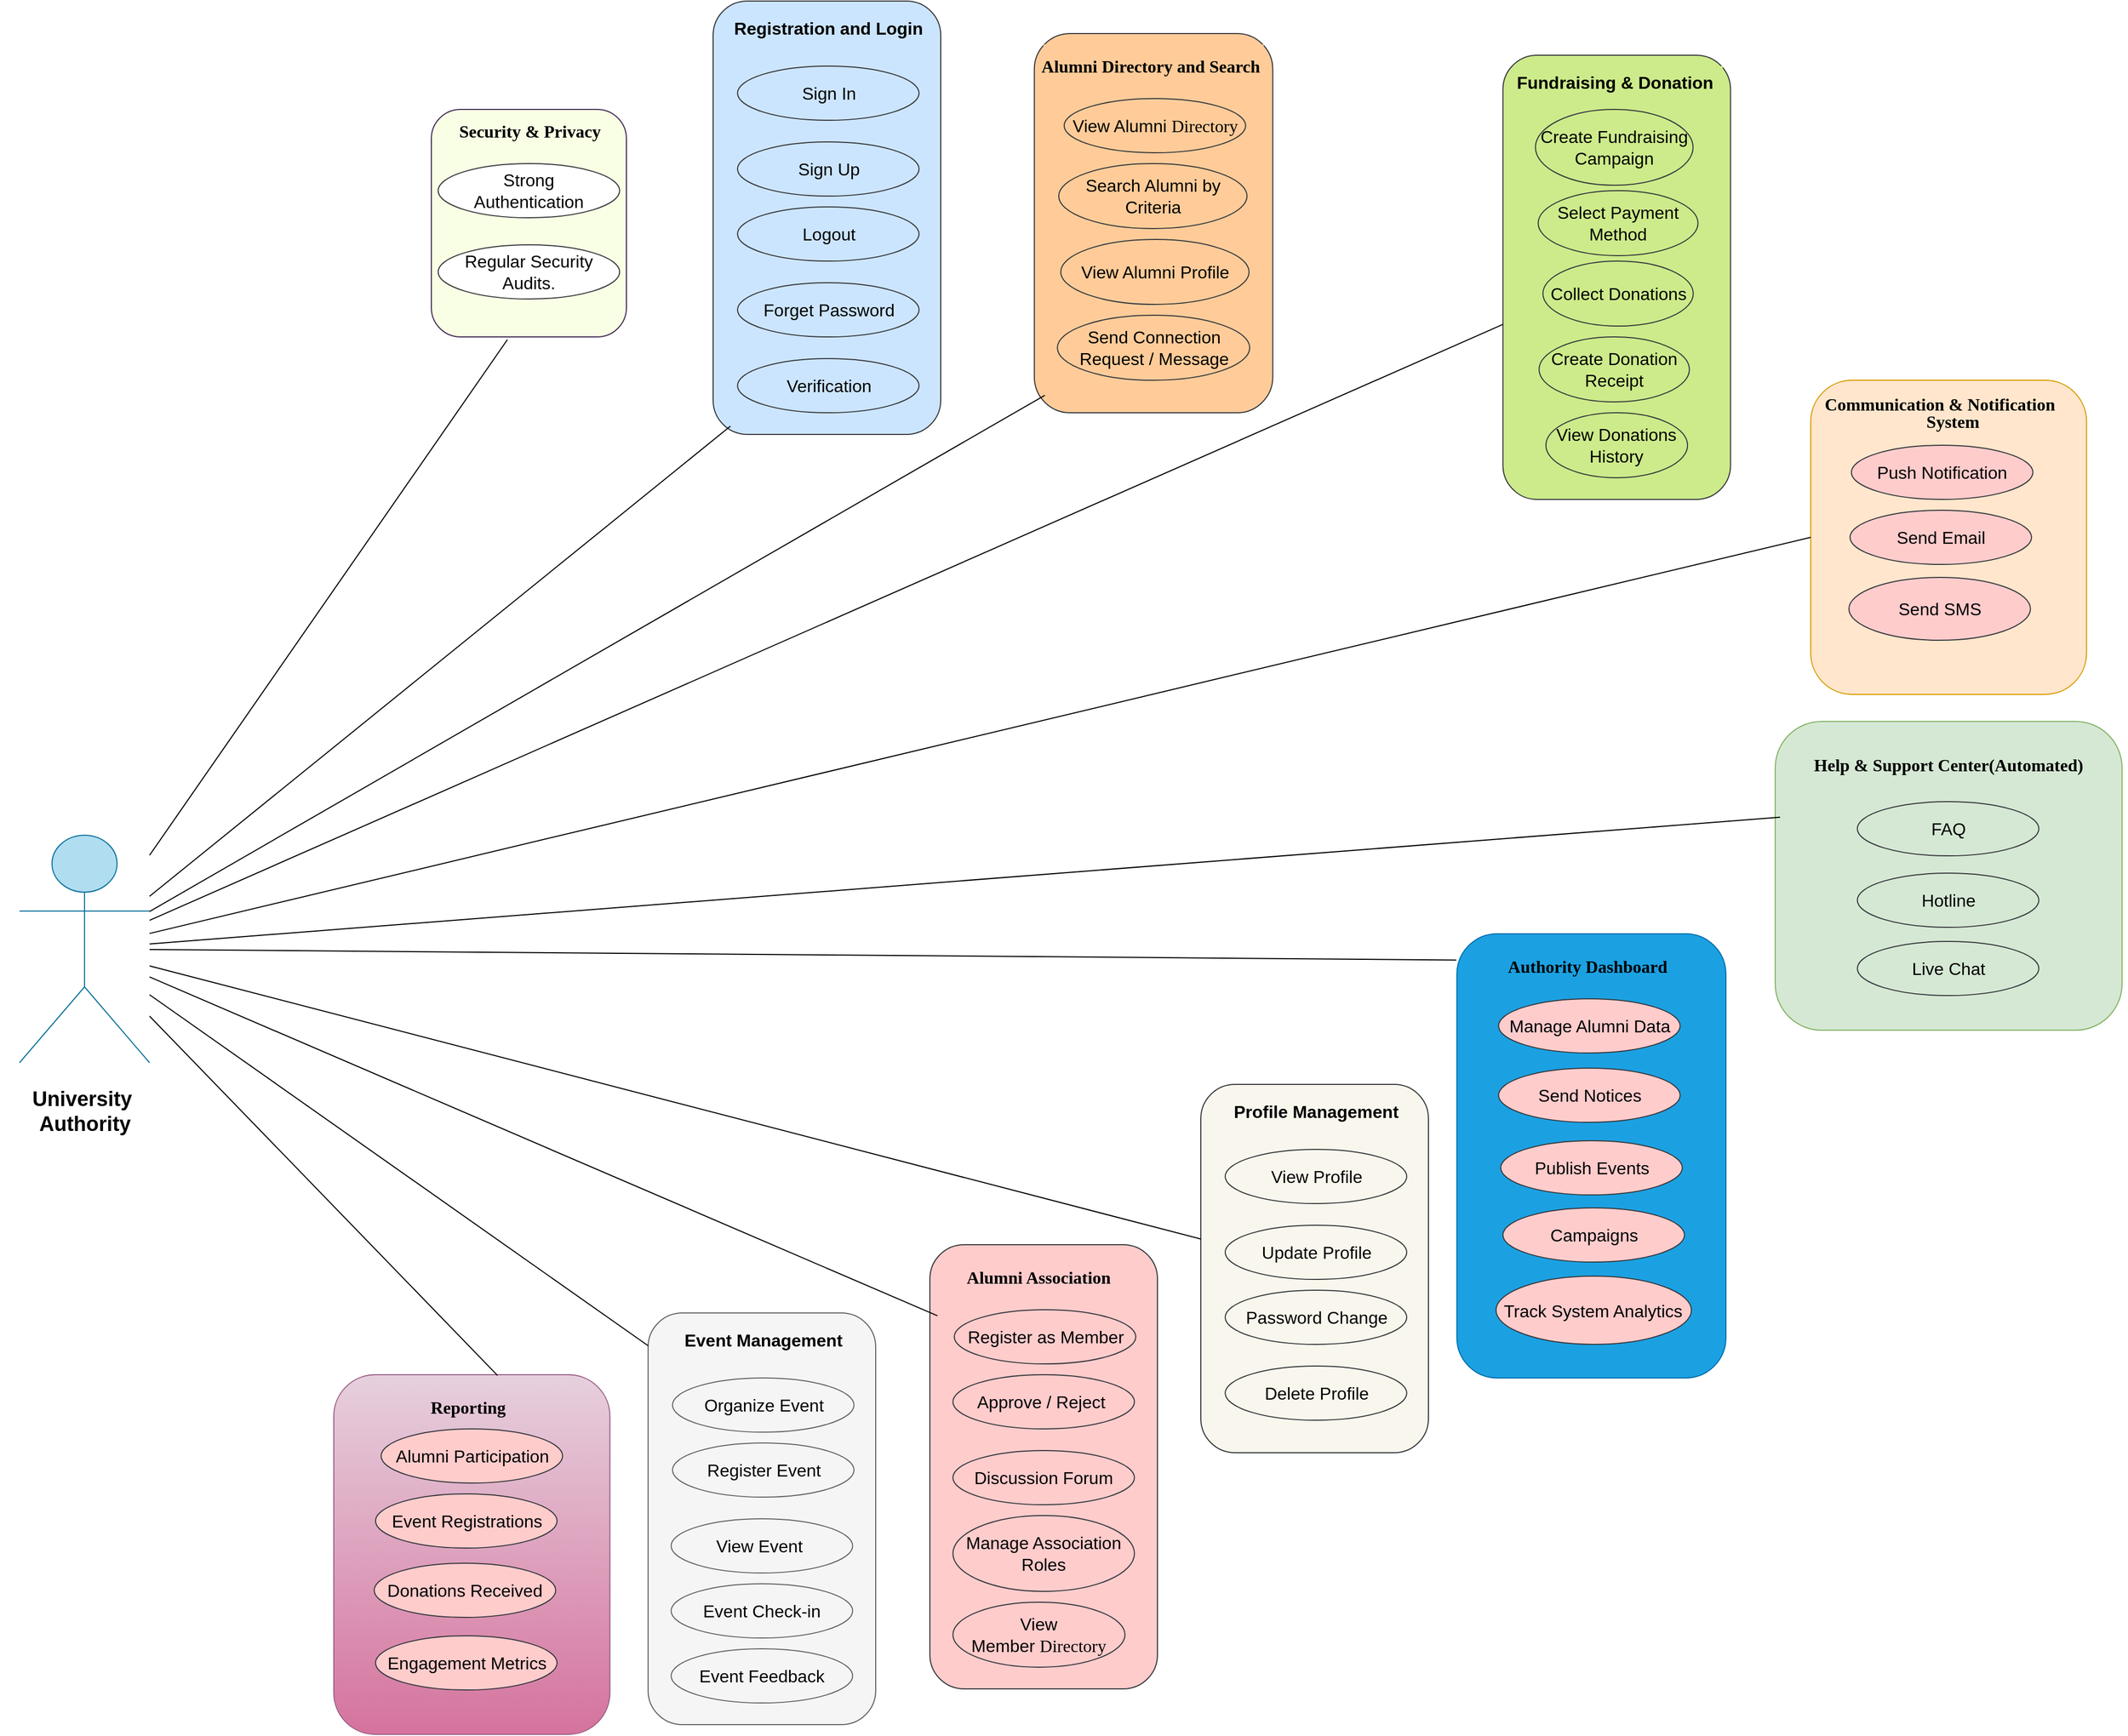 <mxfile version="27.1.0">
  <diagram id="ZlMczgWSLFKLbH-kt61-" name="Page-1">
    <mxGraphModel grid="1" page="1" gridSize="10" guides="1" tooltips="1" connect="1" arrows="1" fold="1" pageScale="1" pageWidth="827" pageHeight="1169" background="#FFFFFF" math="0" shadow="0">
      <root>
        <mxCell id="0" />
        <mxCell id="1" parent="0" />
        <mxCell id="Bb0VLfqd_XReyqCJAb9b-1" value="" style="rounded=1;whiteSpace=wrap;html=1;labelBackgroundColor=none;fillColor=#cce5ff;strokeColor=#36393d;" vertex="1" parent="1">
          <mxGeometry x="750" y="-990" width="210" height="400" as="geometry" />
        </mxCell>
        <mxCell id="Bb0VLfqd_XReyqCJAb9b-2" value="&lt;font style=&quot;font-size: 16px;&quot;&gt;Sign In&lt;/font&gt;" style="ellipse;whiteSpace=wrap;html=1;labelBackgroundColor=none;rounded=1;fillColor=#cce5ff;strokeColor=#36393d;" vertex="1" parent="1">
          <mxGeometry x="772.5" y="-930" width="167.5" height="50" as="geometry" />
        </mxCell>
        <mxCell id="Bb0VLfqd_XReyqCJAb9b-5" value="&lt;font style=&quot;font-size: 16px;&quot;&gt;Sign Up&lt;/font&gt;" style="ellipse;whiteSpace=wrap;html=1;labelBackgroundColor=none;rounded=1;fillColor=#cce5ff;strokeColor=#36393d;" vertex="1" parent="1">
          <mxGeometry x="772.5" y="-860" width="167.5" height="50" as="geometry" />
        </mxCell>
        <mxCell id="Bb0VLfqd_XReyqCJAb9b-6" value="&lt;font style=&quot;font-size: 16px;&quot;&gt;Logout&lt;/font&gt;" style="ellipse;whiteSpace=wrap;html=1;labelBackgroundColor=none;rounded=1;fillColor=#cce5ff;strokeColor=#36393d;" vertex="1" parent="1">
          <mxGeometry x="772.5" y="-800" width="167.5" height="50" as="geometry" />
        </mxCell>
        <mxCell id="Bb0VLfqd_XReyqCJAb9b-7" value="&lt;font style=&quot;font-size: 16px;&quot;&gt;Forget Password&lt;/font&gt;" style="ellipse;whiteSpace=wrap;html=1;labelBackgroundColor=none;rounded=1;fillColor=#cce5ff;strokeColor=#36393d;" vertex="1" parent="1">
          <mxGeometry x="772.5" y="-730" width="167.5" height="50" as="geometry" />
        </mxCell>
        <mxCell id="Bb0VLfqd_XReyqCJAb9b-8" value="&lt;font style=&quot;font-size: 16px;&quot;&gt;Verification&lt;/font&gt;" style="ellipse;whiteSpace=wrap;html=1;labelBackgroundColor=none;rounded=1;fillColor=#cce5ff;strokeColor=#36393d;" vertex="1" parent="1">
          <mxGeometry x="772.5" y="-660" width="167.5" height="50" as="geometry" />
        </mxCell>
        <mxCell id="Bb0VLfqd_XReyqCJAb9b-9" value="&lt;b&gt;&lt;span style=&quot;font-size:12.0pt;line-height:107%;&lt;br/&gt;font-family:&amp;quot;Times New Roman&amp;quot;,serif;mso-fareast-font-family:&amp;quot;Times New Roman&amp;quot;;&lt;br/&gt;color:#262626;mso-ansi-language:EN-US;mso-fareast-language:EN-US;mso-bidi-language:&lt;br/&gt;AR-SA&quot;&gt;Registration and Login&lt;/span&gt;&lt;/b&gt;" style="text;html=1;align=center;verticalAlign=middle;whiteSpace=wrap;rounded=0;" vertex="1" parent="1">
          <mxGeometry x="766.88" y="-980" width="178.75" height="30" as="geometry" />
        </mxCell>
        <mxCell id="Bb0VLfqd_XReyqCJAb9b-10" value="" style="rounded=1;whiteSpace=wrap;html=1;labelBackgroundColor=none;fillColor=#f9f7ed;strokeColor=#36393d;" vertex="1" parent="1">
          <mxGeometry x="1200" y="10" width="210" height="340" as="geometry" />
        </mxCell>
        <mxCell id="Bb0VLfqd_XReyqCJAb9b-11" value="&lt;font style=&quot;font-size: 16px;&quot;&gt;View Profile&lt;/font&gt;" style="ellipse;whiteSpace=wrap;html=1;labelBackgroundColor=none;rounded=1;fillColor=#f9f7ed;strokeColor=#36393d;" vertex="1" parent="1">
          <mxGeometry x="1222.5" y="70" width="167.5" height="50" as="geometry" />
        </mxCell>
        <mxCell id="Bb0VLfqd_XReyqCJAb9b-12" value="&lt;font style=&quot;font-size: 16px;&quot;&gt;Update Profile&lt;/font&gt;" style="ellipse;whiteSpace=wrap;html=1;labelBackgroundColor=none;rounded=1;fillColor=#f9f7ed;strokeColor=#36393d;" vertex="1" parent="1">
          <mxGeometry x="1222.5" y="140" width="167.5" height="50" as="geometry" />
        </mxCell>
        <mxCell id="Bb0VLfqd_XReyqCJAb9b-13" value="&lt;span style=&quot;font-size: 16px;&quot;&gt;Password Change&lt;/span&gt;" style="ellipse;whiteSpace=wrap;html=1;labelBackgroundColor=none;rounded=1;fillColor=#f9f7ed;strokeColor=#36393d;" vertex="1" parent="1">
          <mxGeometry x="1222.5" y="200" width="167.5" height="50" as="geometry" />
        </mxCell>
        <mxCell id="Bb0VLfqd_XReyqCJAb9b-14" value="&lt;font style=&quot;font-size: 16px;&quot;&gt;Delete Profile&lt;/font&gt;" style="ellipse;whiteSpace=wrap;html=1;labelBackgroundColor=none;rounded=1;fillColor=#f9f7ed;strokeColor=#36393d;" vertex="1" parent="1">
          <mxGeometry x="1222.5" y="270" width="167.5" height="50" as="geometry" />
        </mxCell>
        <mxCell id="Bb0VLfqd_XReyqCJAb9b-16" value="&lt;span style=&quot;font-size: 16px;&quot;&gt;&lt;b&gt;Profile Management&lt;/b&gt;&lt;/span&gt;" style="text;html=1;align=center;verticalAlign=middle;whiteSpace=wrap;rounded=0;fillColor=#f9f7ed;strokeColor=none;" vertex="1" parent="1">
          <mxGeometry x="1216.88" y="20" width="178.75" height="30" as="geometry" />
        </mxCell>
        <mxCell id="Bb0VLfqd_XReyqCJAb9b-17" value="" style="rounded=1;whiteSpace=wrap;html=1;labelBackgroundColor=none;fillColor=#ffcc99;strokeColor=#36393d;" vertex="1" parent="1">
          <mxGeometry x="1046.38" y="-960" width="220" height="350" as="geometry" />
        </mxCell>
        <mxCell id="Bb0VLfqd_XReyqCJAb9b-18" value="&lt;span style=&quot;font-size: 16px;&quot;&gt;View Alumni&amp;nbsp;&lt;/span&gt;&lt;span style=&quot;text-indent: -24px;&quot;&gt;&lt;span style=&quot;font-size: 12pt; font-family: &amp;quot;Times New Roman&amp;quot;, serif;&quot;&gt;Directory&lt;/span&gt;&lt;/span&gt;" style="ellipse;whiteSpace=wrap;html=1;labelBackgroundColor=none;rounded=1;fillColor=#ffcc99;strokeColor=#36393d;" vertex="1" parent="1">
          <mxGeometry x="1073.88" y="-900" width="167.5" height="50" as="geometry" />
        </mxCell>
        <mxCell id="Bb0VLfqd_XReyqCJAb9b-19" value="&lt;span style=&quot;font-size: 16px;&quot;&gt;Send Connection Request / Message&lt;/span&gt;" style="ellipse;whiteSpace=wrap;html=1;labelBackgroundColor=none;rounded=1;fillColor=#ffcc99;strokeColor=#36393d;" vertex="1" parent="1">
          <mxGeometry x="1067.63" y="-700" width="177.5" height="60" as="geometry" />
        </mxCell>
        <mxCell id="Bb0VLfqd_XReyqCJAb9b-20" value="&lt;span style=&quot;font-size: 16px;&quot;&gt;Search Alumni by Criteria&lt;/span&gt;" style="ellipse;whiteSpace=wrap;html=1;labelBackgroundColor=none;rounded=1;fillColor=#ffcc99;strokeColor=#36393d;" vertex="1" parent="1">
          <mxGeometry x="1068.88" y="-840" width="173.75" height="60" as="geometry" />
        </mxCell>
        <mxCell id="Bb0VLfqd_XReyqCJAb9b-21" value="&lt;font style=&quot;font-size: 16px;&quot;&gt;View Alumni Profile&lt;/font&gt;" style="ellipse;whiteSpace=wrap;html=1;labelBackgroundColor=none;rounded=1;fillColor=#ffcc99;strokeColor=#36393d;" vertex="1" parent="1">
          <mxGeometry x="1070.76" y="-770" width="173.75" height="60" as="geometry" />
        </mxCell>
        <mxCell id="Bb0VLfqd_XReyqCJAb9b-23" value="&lt;p style=&quot;margin-bottom:0in;mso-add-space:auto;&lt;br/&gt;text-align:justify;text-indent:-.25in;line-height:115%;mso-list:l0 level1 lfo1;&lt;br/&gt;background:white&quot; class=&quot;MsoListParagraph&quot;&gt;&lt;span style=&quot;font-size: 12pt; font-family: Symbol; color: rgb(38, 38, 38);&quot;&gt;&lt;span style=&quot;font-variant-numeric: normal; font-variant-east-asian: normal; font-variant-alternates: normal; font-size-adjust: none; font-kerning: auto; font-optical-sizing: auto; font-feature-settings: normal; font-variation-settings: normal; font-variant-position: normal; font-variant-emoji: normal; font-stretch: normal; font-size: 7pt; line-height: normal; font-family: &amp;quot;Times New Roman&amp;quot;;&quot;&gt;&amp;nbsp; &amp;nbsp; &amp;nbsp; &amp;nbsp;&amp;nbsp;&lt;/span&gt;&lt;/span&gt;&lt;b&gt;&lt;span style=&quot;font-size:12.0pt;line-height:&lt;br/&gt;115%;font-family:&amp;quot;Times New Roman&amp;quot;,serif;mso-fareast-font-family:&amp;quot;Times New Roman&amp;quot;;&lt;br/&gt;color:#262626&quot;&gt;Alumni Directory and Search&lt;/span&gt;&lt;/b&gt;&lt;span style=&quot;line-height: 115%; font-family: &amp;quot;Times New Roman&amp;quot;, serif; color: rgb(38, 38, 38);&quot;&gt;&lt;/span&gt;&lt;/p&gt;" style="text;html=1;align=center;verticalAlign=middle;whiteSpace=wrap;rounded=0;strokeColor=none;fillColor=#ffcc99;" vertex="1" parent="1">
          <mxGeometry x="1054.82" y="-950" width="203.12" height="30" as="geometry" />
        </mxCell>
        <mxCell id="Bb0VLfqd_XReyqCJAb9b-24" value="" style="rounded=1;whiteSpace=wrap;html=1;labelBackgroundColor=none;fillColor=#ffcccc;strokeColor=#36393d;" vertex="1" parent="1">
          <mxGeometry x="950" y="158" width="210" height="410" as="geometry" />
        </mxCell>
        <mxCell id="Bb0VLfqd_XReyqCJAb9b-25" value="&lt;font style=&quot;font-size: 16px;&quot;&gt;Register as Member&lt;/font&gt;" style="ellipse;whiteSpace=wrap;html=1;labelBackgroundColor=none;rounded=1;fillColor=#ffcccc;strokeColor=#36393d;" vertex="1" parent="1">
          <mxGeometry x="972.5" y="218" width="167.5" height="50" as="geometry" />
        </mxCell>
        <mxCell id="Bb0VLfqd_XReyqCJAb9b-26" value="&lt;font style=&quot;font-size: 16px;&quot;&gt;Approve / Reject&amp;nbsp;&lt;/font&gt;" style="ellipse;whiteSpace=wrap;html=1;labelBackgroundColor=none;rounded=1;fillColor=#ffcccc;strokeColor=#36393d;" vertex="1" parent="1">
          <mxGeometry x="971.25" y="278" width="167.5" height="50" as="geometry" />
        </mxCell>
        <mxCell id="Bb0VLfqd_XReyqCJAb9b-27" value="&lt;font style=&quot;font-size: 16px;&quot;&gt;Discussion Forum&lt;/font&gt;" style="ellipse;whiteSpace=wrap;html=1;labelBackgroundColor=none;rounded=1;fillColor=#ffcccc;strokeColor=#36393d;" vertex="1" parent="1">
          <mxGeometry x="971.25" y="348" width="167.5" height="50" as="geometry" />
        </mxCell>
        <mxCell id="Bb0VLfqd_XReyqCJAb9b-28" value="&lt;font style=&quot;font-size: 16px;&quot;&gt;Manage Association Roles&lt;/font&gt;" style="ellipse;whiteSpace=wrap;html=1;labelBackgroundColor=none;rounded=1;fillColor=#ffcccc;strokeColor=#36393d;" vertex="1" parent="1">
          <mxGeometry x="971.25" y="408" width="167.5" height="70" as="geometry" />
        </mxCell>
        <mxCell id="Bb0VLfqd_XReyqCJAb9b-29" value="&lt;span style=&quot;font-size: 16px;&quot;&gt;View Member&amp;nbsp;&lt;/span&gt;&lt;span style=&quot;text-indent: -24px;&quot;&gt;&lt;span style=&quot;font-size: 12pt; font-family: &amp;quot;Times New Roman&amp;quot;, serif;&quot;&gt;Directory&lt;/span&gt;&lt;/span&gt;" style="ellipse;whiteSpace=wrap;html=1;labelBackgroundColor=none;rounded=1;fillColor=#ffcccc;strokeColor=#36393d;" vertex="1" parent="1">
          <mxGeometry x="971.25" y="488" width="158.75" height="60" as="geometry" />
        </mxCell>
        <mxCell id="Bb0VLfqd_XReyqCJAb9b-30" value="&lt;p style=&quot;margin-bottom:0in;mso-add-space:auto;&lt;br/&gt;text-align:justify;text-indent:-.25in;line-height:115%;mso-list:l0 level1 lfo1;&lt;br/&gt;background:white&quot; class=&quot;MsoListParagraph&quot;&gt;&lt;b&gt;&lt;span style=&quot;font-size:12.0pt;line-height:&lt;br/&gt;115%;font-family:&amp;quot;Times New Roman&amp;quot;,serif;mso-fareast-font-family:&amp;quot;Times New Roman&amp;quot;;&lt;br/&gt;color:#262626&quot;&gt;Alumni Association&lt;/span&gt;&lt;/b&gt;&lt;/p&gt;" style="text;html=1;align=center;verticalAlign=middle;whiteSpace=wrap;rounded=0;fillColor=#ffcccc;strokeColor=none;" vertex="1" parent="1">
          <mxGeometry x="972.5" y="168" width="178.75" height="30" as="geometry" />
        </mxCell>
        <mxCell id="Bb0VLfqd_XReyqCJAb9b-31" value="" style="rounded=1;whiteSpace=wrap;html=1;labelBackgroundColor=none;fillColor=#f5f5f5;strokeColor=#666666;gradientColor=none;" vertex="1" parent="1">
          <mxGeometry x="690" y="221" width="210" height="380" as="geometry" />
        </mxCell>
        <mxCell id="Bb0VLfqd_XReyqCJAb9b-32" value="&lt;font style=&quot;font-size: 16px;&quot;&gt;Organize Event&lt;/font&gt;" style="ellipse;whiteSpace=wrap;html=1;labelBackgroundColor=none;rounded=1;fillColor=#f5f5f5;strokeColor=#666666;gradientColor=none;" vertex="1" parent="1">
          <mxGeometry x="712.5" y="281" width="167.5" height="50" as="geometry" />
        </mxCell>
        <mxCell id="Bb0VLfqd_XReyqCJAb9b-33" value="&lt;font style=&quot;font-size: 16px;&quot;&gt;View Event&amp;nbsp;&lt;/font&gt;" style="ellipse;whiteSpace=wrap;html=1;labelBackgroundColor=none;rounded=1;fillColor=#f5f5f5;strokeColor=#666666;gradientColor=none;" vertex="1" parent="1">
          <mxGeometry x="711.25" y="411" width="167.5" height="50" as="geometry" />
        </mxCell>
        <mxCell id="Bb0VLfqd_XReyqCJAb9b-34" value="&lt;font style=&quot;font-size: 16px;&quot;&gt;Event Feedback&lt;/font&gt;" style="ellipse;whiteSpace=wrap;html=1;labelBackgroundColor=none;rounded=1;fillColor=#f5f5f5;strokeColor=#666666;gradientColor=none;" vertex="1" parent="1">
          <mxGeometry x="711.25" y="531" width="167.5" height="50" as="geometry" />
        </mxCell>
        <mxCell id="Bb0VLfqd_XReyqCJAb9b-35" value="&lt;font style=&quot;font-size: 16px;&quot;&gt;Event Check-in&lt;/font&gt;" style="ellipse;whiteSpace=wrap;html=1;labelBackgroundColor=none;rounded=1;fillColor=#f5f5f5;strokeColor=#666666;gradientColor=none;" vertex="1" parent="1">
          <mxGeometry x="711.25" y="471" width="167.5" height="50" as="geometry" />
        </mxCell>
        <mxCell id="Bb0VLfqd_XReyqCJAb9b-36" value="&lt;font style=&quot;font-size: 16px;&quot;&gt;Register Event&lt;/font&gt;" style="ellipse;whiteSpace=wrap;html=1;labelBackgroundColor=none;rounded=1;fillColor=#f5f5f5;strokeColor=#666666;gradientColor=none;" vertex="1" parent="1">
          <mxGeometry x="712.51" y="341" width="167.5" height="50" as="geometry" />
        </mxCell>
        <mxCell id="Bb0VLfqd_XReyqCJAb9b-37" value="&lt;b&gt;&lt;span style=&quot;font-size:12.0pt;line-height:107%;&lt;br/&gt;font-family:&amp;quot;Times New Roman&amp;quot;,serif;mso-fareast-font-family:&amp;quot;Times New Roman&amp;quot;;&lt;br/&gt;color:#262626;mso-ansi-language:EN-US;mso-fareast-language:EN-US;mso-bidi-language:&lt;br/&gt;AR-SA&quot;&gt;Event Management&lt;/span&gt;&lt;/b&gt;" style="text;html=1;align=center;verticalAlign=middle;whiteSpace=wrap;rounded=0;strokeColor=none;fillColor=#f5f5f5;gradientColor=none;" vertex="1" parent="1">
          <mxGeometry x="706.88" y="231" width="178.75" height="30" as="geometry" />
        </mxCell>
        <mxCell id="Bb0VLfqd_XReyqCJAb9b-38" value="" style="rounded=1;whiteSpace=wrap;html=1;labelBackgroundColor=none;fillColor=#cdeb8b;strokeColor=#36393d;" vertex="1" parent="1">
          <mxGeometry x="1478.75" y="-940" width="210" height="410" as="geometry" />
        </mxCell>
        <mxCell id="Bb0VLfqd_XReyqCJAb9b-39" value="&lt;font style=&quot;font-size: 16px;&quot;&gt;Collect Donations&lt;/font&gt;" style="ellipse;whiteSpace=wrap;html=1;labelBackgroundColor=none;rounded=1;fillColor=#cdeb8b;strokeColor=#36393d;" vertex="1" parent="1">
          <mxGeometry x="1515.63" y="-750" width="138.75" height="60" as="geometry" />
        </mxCell>
        <mxCell id="Bb0VLfqd_XReyqCJAb9b-40" value="&lt;font style=&quot;font-size: 16px;&quot;&gt;View Donations History&lt;/font&gt;" style="ellipse;whiteSpace=wrap;html=1;labelBackgroundColor=none;rounded=1;fillColor=#cdeb8b;strokeColor=#36393d;" vertex="1" parent="1">
          <mxGeometry x="1518.39" y="-610" width="130.72" height="60" as="geometry" />
        </mxCell>
        <mxCell id="Bb0VLfqd_XReyqCJAb9b-41" value="&lt;span style=&quot;font-size: 16px;&quot;&gt;Create Fundraising Campaign&lt;/span&gt;" style="ellipse;whiteSpace=wrap;html=1;labelBackgroundColor=none;rounded=1;fillColor=#cdeb8b;strokeColor=#36393d;" vertex="1" parent="1">
          <mxGeometry x="1508.75" y="-890" width="145.43" height="70" as="geometry" />
        </mxCell>
        <mxCell id="Bb0VLfqd_XReyqCJAb9b-42" value="&lt;font style=&quot;font-size: 16px;&quot;&gt;Create Donation Receipt&lt;/font&gt;" style="ellipse;whiteSpace=wrap;html=1;labelBackgroundColor=none;rounded=1;fillColor=#cdeb8b;strokeColor=#36393d;" vertex="1" parent="1">
          <mxGeometry x="1512.09" y="-680" width="138.75" height="60" as="geometry" />
        </mxCell>
        <mxCell id="Bb0VLfqd_XReyqCJAb9b-43" value="&lt;span style=&quot;font-size: 16px;&quot;&gt;Select Payment Method&lt;/span&gt;" style="ellipse;whiteSpace=wrap;html=1;labelBackgroundColor=none;rounded=1;fillColor=#cdeb8b;strokeColor=#36393d;" vertex="1" parent="1">
          <mxGeometry x="1511.26" y="-815" width="147.5" height="60" as="geometry" />
        </mxCell>
        <mxCell id="Bb0VLfqd_XReyqCJAb9b-44" value="&lt;b&gt;&lt;span style=&quot;font-size:12.0pt;line-height:107%;&lt;br/&gt;font-family:&amp;quot;Times New Roman&amp;quot;,serif;mso-fareast-font-family:&amp;quot;Times New Roman&amp;quot;;&lt;br/&gt;color:#262626;mso-ansi-language:EN-US;mso-fareast-language:EN-US;mso-bidi-language:&lt;br/&gt;AR-SA&quot;&gt;Fundraising &amp;amp; Donation&amp;nbsp;&lt;/span&gt;&lt;/b&gt;" style="text;html=1;align=center;verticalAlign=middle;whiteSpace=wrap;rounded=0;fillColor=#cdeb8b;strokeColor=none;" vertex="1" parent="1">
          <mxGeometry x="1488.44" y="-930" width="193.12" height="30" as="geometry" />
        </mxCell>
        <mxCell id="jl0400vtrYUEeYDO2_m0-6" value="" style="shape=umlActor;verticalLabelPosition=bottom;verticalAlign=top;html=1;outlineConnect=0;fillColor=#b1ddf0;strokeColor=#10739e;" vertex="1" parent="1">
          <mxGeometry x="110" y="-220" width="120" height="210" as="geometry" />
        </mxCell>
        <mxCell id="jl0400vtrYUEeYDO2_m0-7" value="" style="endArrow=none;html=1;rounded=0;entryX=0.076;entryY=0.981;entryDx=0;entryDy=0;entryPerimeter=0;" edge="1" parent="1" source="jl0400vtrYUEeYDO2_m0-6" target="Bb0VLfqd_XReyqCJAb9b-1">
          <mxGeometry width="50" height="50" relative="1" as="geometry">
            <mxPoint x="300" y="-130" as="sourcePoint" />
            <mxPoint x="340" y="-180" as="targetPoint" />
          </mxGeometry>
        </mxCell>
        <mxCell id="jl0400vtrYUEeYDO2_m0-8" value="" style="endArrow=none;html=1;rounded=0;entryX=0.044;entryY=0.954;entryDx=0;entryDy=0;entryPerimeter=0;" edge="1" parent="1" source="jl0400vtrYUEeYDO2_m0-6" target="Bb0VLfqd_XReyqCJAb9b-17">
          <mxGeometry width="50" height="50" relative="1" as="geometry">
            <mxPoint x="340" y="-130" as="sourcePoint" />
            <mxPoint x="390" y="-180" as="targetPoint" />
          </mxGeometry>
        </mxCell>
        <mxCell id="jl0400vtrYUEeYDO2_m0-9" value="" style="endArrow=none;html=1;rounded=0;entryX=0;entryY=0.606;entryDx=0;entryDy=0;entryPerimeter=0;" edge="1" parent="1" source="jl0400vtrYUEeYDO2_m0-6" target="Bb0VLfqd_XReyqCJAb9b-38">
          <mxGeometry width="50" height="50" relative="1" as="geometry">
            <mxPoint x="490" y="-30" as="sourcePoint" />
            <mxPoint x="540" y="-80" as="targetPoint" />
          </mxGeometry>
        </mxCell>
        <mxCell id="jl0400vtrYUEeYDO2_m0-10" value="" style="endArrow=none;html=1;rounded=0;" edge="1" parent="1" source="jl0400vtrYUEeYDO2_m0-6" target="Bb0VLfqd_XReyqCJAb9b-10">
          <mxGeometry width="50" height="50" relative="1" as="geometry">
            <mxPoint x="870" y="10" as="sourcePoint" />
            <mxPoint x="920" y="-40" as="targetPoint" />
          </mxGeometry>
        </mxCell>
        <mxCell id="jl0400vtrYUEeYDO2_m0-11" value="" style="endArrow=none;html=1;rounded=0;entryX=0.033;entryY=0.16;entryDx=0;entryDy=0;entryPerimeter=0;" edge="1" parent="1" source="jl0400vtrYUEeYDO2_m0-6" target="Bb0VLfqd_XReyqCJAb9b-24">
          <mxGeometry width="50" height="50" relative="1" as="geometry">
            <mxPoint x="530" y="-60" as="sourcePoint" />
            <mxPoint x="580" y="-110" as="targetPoint" />
          </mxGeometry>
        </mxCell>
        <mxCell id="jl0400vtrYUEeYDO2_m0-12" value="" style="endArrow=none;html=1;rounded=0;entryX=0.001;entryY=0.08;entryDx=0;entryDy=0;entryPerimeter=0;" edge="1" parent="1" source="jl0400vtrYUEeYDO2_m0-6" target="Bb0VLfqd_XReyqCJAb9b-31">
          <mxGeometry width="50" height="50" relative="1" as="geometry">
            <mxPoint x="530" y="-60" as="sourcePoint" />
            <mxPoint x="580" y="-110" as="targetPoint" />
          </mxGeometry>
        </mxCell>
        <mxCell id="jl0400vtrYUEeYDO2_m0-16" value="&lt;b style=&quot;&quot;&gt;&lt;font style=&quot;font-size: 19px;&quot;&gt;University&amp;nbsp;&lt;/font&gt;&lt;/b&gt;&lt;div&gt;&lt;b style=&quot;&quot;&gt;&lt;font style=&quot;font-size: 19px;&quot;&gt;Authority&lt;/font&gt;&lt;/b&gt;&lt;/div&gt;" style="text;html=1;align=center;verticalAlign=middle;whiteSpace=wrap;rounded=0;" vertex="1" parent="1">
          <mxGeometry x="92.5" y="-37.5" width="155" height="145" as="geometry" />
        </mxCell>
        <mxCell id="kFoFdyEaRi5WNMbOZkUJ-1" value="" style="rounded=1;whiteSpace=wrap;html=1;labelBackgroundColor=none;fillColor=#ffe6cc;strokeColor=#d79b00;" vertex="1" parent="1">
          <mxGeometry x="1762.75" y="-640" width="254.5" height="290" as="geometry" />
        </mxCell>
        <mxCell id="kFoFdyEaRi5WNMbOZkUJ-2" value="&lt;p style=&quot;margin-bottom:0in;mso-add-space:auto;&lt;br/&gt;text-align:justify;text-indent:-.25in;line-height:115%;mso-list:l0 level1 lfo1;&lt;br/&gt;background:white&quot; class=&quot;MsoListParagraph&quot;&gt;&lt;font face=&quot;Times New Roman, serif&quot;&gt;&lt;span style=&quot;font-size: 16px;&quot;&gt;&lt;b&gt;Communication &amp;amp; Notification System&lt;/b&gt;&lt;/span&gt;&lt;/font&gt;&lt;/p&gt;" style="text;html=1;align=center;verticalAlign=middle;whiteSpace=wrap;rounded=0;fillColor=none;strokeColor=none;" vertex="1" parent="1">
          <mxGeometry x="1789.25" y="-630" width="210" height="30" as="geometry" />
        </mxCell>
        <mxCell id="kFoFdyEaRi5WNMbOZkUJ-3" value="&lt;span style=&quot;font-size: 16px;&quot;&gt;Push Notification&lt;/span&gt;" style="ellipse;whiteSpace=wrap;html=1;labelBackgroundColor=none;rounded=1;fillColor=#ffcccc;strokeColor=#36393d;" vertex="1" parent="1">
          <mxGeometry x="1800.25" y="-580" width="167.5" height="50" as="geometry" />
        </mxCell>
        <mxCell id="kFoFdyEaRi5WNMbOZkUJ-4" value="&lt;span style=&quot;font-size: 16px;&quot;&gt;Send Email&lt;/span&gt;" style="ellipse;whiteSpace=wrap;html=1;labelBackgroundColor=none;rounded=1;fillColor=#ffcccc;strokeColor=#36393d;" vertex="1" parent="1">
          <mxGeometry x="1799" y="-520" width="167.5" height="50" as="geometry" />
        </mxCell>
        <mxCell id="kFoFdyEaRi5WNMbOZkUJ-5" value="&lt;span style=&quot;font-size: 16px;&quot;&gt;Send SMS&lt;/span&gt;" style="ellipse;whiteSpace=wrap;html=1;labelBackgroundColor=none;rounded=1;fillColor=#ffcccc;strokeColor=#36393d;" vertex="1" parent="1">
          <mxGeometry x="1798" y="-458" width="167.5" height="58" as="geometry" />
        </mxCell>
        <mxCell id="kFoFdyEaRi5WNMbOZkUJ-6" value="" style="rounded=1;whiteSpace=wrap;html=1;labelBackgroundColor=none;fillColor=#d5e8d4;strokeColor=#82b366;" vertex="1" parent="1">
          <mxGeometry x="1730" y="-325" width="320" height="285" as="geometry" />
        </mxCell>
        <mxCell id="kFoFdyEaRi5WNMbOZkUJ-7" value="&lt;p style=&quot;margin-bottom:0in;mso-add-space:auto;&lt;br/&gt;text-align:justify;text-indent:-.25in;line-height:115%;mso-list:l0 level1 lfo1;&lt;br/&gt;background:white&quot; class=&quot;MsoListParagraph&quot;&gt;&lt;font face=&quot;Times New Roman, serif&quot;&gt;&lt;span style=&quot;font-size: 16px;&quot;&gt;&lt;b&gt;Help &amp;amp; Support Center(Automated)&lt;/b&gt;&lt;/span&gt;&lt;/font&gt;&lt;/p&gt;" style="text;html=1;align=center;verticalAlign=middle;whiteSpace=wrap;rounded=0;fillColor=none;strokeColor=none;" vertex="1" parent="1">
          <mxGeometry x="1750.14" y="-305" width="304.36" height="30" as="geometry" />
        </mxCell>
        <mxCell id="kFoFdyEaRi5WNMbOZkUJ-8" value="&lt;span style=&quot;font-size: 16px;&quot;&gt;FAQ&lt;/span&gt;" style="ellipse;whiteSpace=wrap;html=1;labelBackgroundColor=none;rounded=1;fillColor=none;strokeColor=#36393d;" vertex="1" parent="1">
          <mxGeometry x="1805.75" y="-251" width="167.5" height="50" as="geometry" />
        </mxCell>
        <mxCell id="kFoFdyEaRi5WNMbOZkUJ-9" value="&lt;span style=&quot;font-size: 16px;&quot;&gt;Hotline&lt;/span&gt;" style="ellipse;whiteSpace=wrap;html=1;labelBackgroundColor=none;rounded=1;fillColor=none;strokeColor=#36393d;" vertex="1" parent="1">
          <mxGeometry x="1805.75" y="-185" width="167.5" height="50" as="geometry" />
        </mxCell>
        <mxCell id="kFoFdyEaRi5WNMbOZkUJ-10" value="&lt;span style=&quot;font-size: 16px;&quot;&gt;Live Chat&lt;/span&gt;" style="ellipse;whiteSpace=wrap;html=1;labelBackgroundColor=none;rounded=1;fillColor=none;strokeColor=#36393d;" vertex="1" parent="1">
          <mxGeometry x="1805.75" y="-122" width="167.5" height="50" as="geometry" />
        </mxCell>
        <mxCell id="kFoFdyEaRi5WNMbOZkUJ-11" value="" style="rounded=1;whiteSpace=wrap;html=1;labelBackgroundColor=none;fillColor=#1ba1e2;strokeColor=#006EAF;fontColor=#ffffff;" vertex="1" parent="1">
          <mxGeometry x="1436.25" y="-129" width="248.25" height="410" as="geometry" />
        </mxCell>
        <mxCell id="kFoFdyEaRi5WNMbOZkUJ-12" value="&lt;p style=&quot;margin-bottom:0in;mso-add-space:auto;&lt;br/&gt;text-align:justify;text-indent:-.25in;line-height:115%;mso-list:l0 level1 lfo1;&lt;br/&gt;background:white&quot; class=&quot;MsoListParagraph&quot;&gt;&lt;font face=&quot;Times New Roman, serif&quot;&gt;&lt;span style=&quot;font-size: 16px;&quot;&gt;&lt;b&gt;Authority Dashboard&lt;/b&gt;&lt;/span&gt;&lt;/font&gt;&lt;/p&gt;" style="text;html=1;align=center;verticalAlign=middle;whiteSpace=wrap;rounded=0;fillColor=none;strokeColor=none;" vertex="1" parent="1">
          <mxGeometry x="1463.76" y="-119" width="210" height="30" as="geometry" />
        </mxCell>
        <mxCell id="kFoFdyEaRi5WNMbOZkUJ-13" value="&lt;span style=&quot;font-size: 16px;&quot;&gt;Manage Alumni Data&lt;/span&gt;" style="ellipse;whiteSpace=wrap;html=1;labelBackgroundColor=none;rounded=1;fillColor=#ffcccc;strokeColor=#36393d;" vertex="1" parent="1">
          <mxGeometry x="1474.75" y="-69" width="167.5" height="50" as="geometry" />
        </mxCell>
        <mxCell id="kFoFdyEaRi5WNMbOZkUJ-14" value="&lt;div&gt;&lt;span style=&quot;font-size: 16px;&quot;&gt;Send&amp;nbsp;&lt;/span&gt;&lt;span style=&quot;font-size: 16px; background-color: transparent; color: light-dark(rgb(0, 0, 0), rgb(255, 255, 255));&quot;&gt;Notices&lt;/span&gt;&lt;/div&gt;" style="ellipse;whiteSpace=wrap;html=1;labelBackgroundColor=none;rounded=1;fillColor=#ffcccc;strokeColor=#36393d;" vertex="1" parent="1">
          <mxGeometry x="1474.75" y="-5" width="167.5" height="50" as="geometry" />
        </mxCell>
        <mxCell id="kFoFdyEaRi5WNMbOZkUJ-15" value="&lt;span style=&quot;font-size: 16px;&quot;&gt;Publish Events&lt;/span&gt;" style="ellipse;whiteSpace=wrap;html=1;labelBackgroundColor=none;rounded=1;fillColor=#ffcccc;strokeColor=#36393d;" vertex="1" parent="1">
          <mxGeometry x="1476.75" y="62" width="167.5" height="50" as="geometry" />
        </mxCell>
        <mxCell id="kFoFdyEaRi5WNMbOZkUJ-16" value="&lt;span style=&quot;font-size: 16px;&quot;&gt;Campaigns&lt;/span&gt;" style="ellipse;whiteSpace=wrap;html=1;labelBackgroundColor=none;rounded=1;fillColor=#ffcccc;strokeColor=#36393d;" vertex="1" parent="1">
          <mxGeometry x="1478.75" y="124" width="167.5" height="50" as="geometry" />
        </mxCell>
        <mxCell id="kFoFdyEaRi5WNMbOZkUJ-17" value="&lt;span style=&quot;font-size: 16px;&quot;&gt;Track System Analytics&lt;/span&gt;" style="ellipse;whiteSpace=wrap;html=1;labelBackgroundColor=none;rounded=1;fillColor=#ffcccc;strokeColor=#36393d;" vertex="1" parent="1">
          <mxGeometry x="1472.38" y="187" width="180.25" height="63" as="geometry" />
        </mxCell>
        <mxCell id="kFoFdyEaRi5WNMbOZkUJ-18" value="" style="rounded=1;whiteSpace=wrap;html=1;labelBackgroundColor=none;fillColor=#e6d0de;strokeColor=#996185;gradientColor=#d5739d;" vertex="1" parent="1">
          <mxGeometry x="400" y="278" width="254.75" height="332" as="geometry" />
        </mxCell>
        <mxCell id="kFoFdyEaRi5WNMbOZkUJ-19" value="&lt;p style=&quot;margin-bottom:0in;mso-add-space:auto;&lt;br/&gt;text-align:justify;text-indent:-.25in;line-height:115%;mso-list:l0 level1 lfo1;&lt;br/&gt;background:white&quot; class=&quot;MsoListParagraph&quot;&gt;&lt;font face=&quot;Times New Roman, serif&quot;&gt;&lt;span style=&quot;font-size: 16px;&quot;&gt;&lt;b&gt;&amp;nbsp;Reporting&lt;/b&gt;&lt;/span&gt;&lt;/font&gt;&lt;/p&gt;" style="text;html=1;align=center;verticalAlign=middle;whiteSpace=wrap;rounded=0;fillColor=none;strokeColor=none;" vertex="1" parent="1">
          <mxGeometry x="429.13" y="288" width="210" height="30" as="geometry" />
        </mxCell>
        <mxCell id="kFoFdyEaRi5WNMbOZkUJ-20" value="&lt;span style=&quot;font-size: 16px;&quot;&gt;Alumni Participation&lt;/span&gt;" style="ellipse;whiteSpace=wrap;html=1;labelBackgroundColor=none;rounded=1;fillColor=#ffcccc;strokeColor=#36393d;" vertex="1" parent="1">
          <mxGeometry x="443.63" y="328" width="167.5" height="50" as="geometry" />
        </mxCell>
        <mxCell id="kFoFdyEaRi5WNMbOZkUJ-21" value="&lt;span style=&quot;font-size: 16px;&quot;&gt;Event Registrations&lt;/span&gt;" style="ellipse;whiteSpace=wrap;html=1;labelBackgroundColor=none;rounded=1;fillColor=#ffcccc;strokeColor=#36393d;" vertex="1" parent="1">
          <mxGeometry x="438.5" y="388" width="167.5" height="50" as="geometry" />
        </mxCell>
        <mxCell id="kFoFdyEaRi5WNMbOZkUJ-22" value="&lt;span style=&quot;font-size: 16px;&quot;&gt;Donations Received&lt;/span&gt;" style="ellipse;whiteSpace=wrap;html=1;labelBackgroundColor=none;rounded=1;fillColor=#ffcccc;strokeColor=#36393d;" vertex="1" parent="1">
          <mxGeometry x="437.25" y="452" width="167.5" height="50" as="geometry" />
        </mxCell>
        <mxCell id="kFoFdyEaRi5WNMbOZkUJ-23" value="&lt;span style=&quot;font-size: 16px;&quot;&gt;Engagement Metrics&lt;/span&gt;" style="ellipse;whiteSpace=wrap;html=1;labelBackgroundColor=none;rounded=1;fillColor=#ffcccc;strokeColor=#36393d;" vertex="1" parent="1">
          <mxGeometry x="438.5" y="519" width="167.5" height="50" as="geometry" />
        </mxCell>
        <mxCell id="kFoFdyEaRi5WNMbOZkUJ-24" value="" style="rounded=1;whiteSpace=wrap;html=1;labelBackgroundColor=none;fillColor=#F9FFE4;strokeColor=#432D57;fontColor=#ffffff;fillStyle=auto;" vertex="1" parent="1">
          <mxGeometry x="490" y="-890" width="180" height="210" as="geometry" />
        </mxCell>
        <mxCell id="kFoFdyEaRi5WNMbOZkUJ-25" value="&lt;p style=&quot;margin-bottom:0in;mso-add-space:auto;&lt;br/&gt;text-align:justify;text-indent:-.25in;line-height:115%;mso-list:l0 level1 lfo1;&lt;br/&gt;background:white&quot; class=&quot;MsoListParagraph&quot;&gt;&lt;font face=&quot;Times New Roman, serif&quot;&gt;&lt;span style=&quot;font-size: 16px;&quot;&gt;&lt;b&gt;Security &amp;amp; Privacy&lt;/b&gt;&lt;/span&gt;&lt;/font&gt;&lt;/p&gt;" style="text;html=1;align=center;verticalAlign=middle;whiteSpace=wrap;rounded=0;fillColor=none;strokeColor=none;" vertex="1" parent="1">
          <mxGeometry x="487.51" y="-890" width="210" height="30" as="geometry" />
        </mxCell>
        <mxCell id="kFoFdyEaRi5WNMbOZkUJ-27" value="&lt;div&gt;&lt;span style=&quot;font-size: 16px;&quot;&gt;Strong&lt;/span&gt;&lt;/div&gt;&lt;div&gt;&lt;span style=&quot;font-size: 16px;&quot;&gt;Authentication&lt;/span&gt;&lt;/div&gt;" style="ellipse;whiteSpace=wrap;html=1;labelBackgroundColor=none;rounded=1;fillColor=#FFFFFF;strokeColor=#36393d;" vertex="1" parent="1">
          <mxGeometry x="496.25" y="-840" width="167.5" height="50" as="geometry" />
        </mxCell>
        <mxCell id="kFoFdyEaRi5WNMbOZkUJ-28" value="&lt;span style=&quot;font-size: 16px;&quot;&gt;Regular Security Audits.&lt;/span&gt;" style="ellipse;whiteSpace=wrap;html=1;labelBackgroundColor=none;rounded=1;fillColor=#FFFFFF;strokeColor=#36393d;" vertex="1" parent="1">
          <mxGeometry x="496.25" y="-765" width="167.5" height="50" as="geometry" />
        </mxCell>
        <mxCell id="kFoFdyEaRi5WNMbOZkUJ-30" value="" style="endArrow=none;html=1;rounded=0;entryX=0;entryY=0.5;entryDx=0;entryDy=0;" edge="1" parent="1" source="jl0400vtrYUEeYDO2_m0-6" target="kFoFdyEaRi5WNMbOZkUJ-1">
          <mxGeometry width="50" height="50" relative="1" as="geometry">
            <mxPoint x="542.5" y="-119" as="sourcePoint" />
            <mxPoint x="592.5" y="-169" as="targetPoint" />
          </mxGeometry>
        </mxCell>
        <mxCell id="kFoFdyEaRi5WNMbOZkUJ-31" value="" style="endArrow=none;html=1;rounded=0;entryX=0.014;entryY=0.31;entryDx=0;entryDy=0;entryPerimeter=0;" edge="1" parent="1" source="jl0400vtrYUEeYDO2_m0-6" target="kFoFdyEaRi5WNMbOZkUJ-6">
          <mxGeometry width="50" height="50" relative="1" as="geometry">
            <mxPoint x="600" y="-90" as="sourcePoint" />
            <mxPoint x="1040" y="-150" as="targetPoint" />
          </mxGeometry>
        </mxCell>
        <mxCell id="kFoFdyEaRi5WNMbOZkUJ-32" value="" style="endArrow=none;html=1;rounded=0;entryX=-0.002;entryY=0.059;entryDx=0;entryDy=0;entryPerimeter=0;" edge="1" parent="1" source="jl0400vtrYUEeYDO2_m0-6" target="kFoFdyEaRi5WNMbOZkUJ-11">
          <mxGeometry width="50" height="50" relative="1" as="geometry">
            <mxPoint x="800" y="-30" as="sourcePoint" />
            <mxPoint x="850" y="-80" as="targetPoint" />
          </mxGeometry>
        </mxCell>
        <mxCell id="kFoFdyEaRi5WNMbOZkUJ-33" value="" style="endArrow=none;html=1;rounded=0;entryX=0.593;entryY=0.002;entryDx=0;entryDy=0;entryPerimeter=0;" edge="1" parent="1" source="jl0400vtrYUEeYDO2_m0-6" target="kFoFdyEaRi5WNMbOZkUJ-18">
          <mxGeometry width="50" height="50" relative="1" as="geometry">
            <mxPoint x="310" y="-30" as="sourcePoint" />
            <mxPoint x="560" y="190" as="targetPoint" />
          </mxGeometry>
        </mxCell>
        <mxCell id="kFoFdyEaRi5WNMbOZkUJ-36" value="" style="endArrow=none;html=1;rounded=0;entryX=0.39;entryY=1.012;entryDx=0;entryDy=0;entryPerimeter=0;" edge="1" parent="1" source="jl0400vtrYUEeYDO2_m0-6" target="kFoFdyEaRi5WNMbOZkUJ-24">
          <mxGeometry width="50" height="50" relative="1" as="geometry">
            <mxPoint x="260" y="-260" as="sourcePoint" />
            <mxPoint x="310" y="-310" as="targetPoint" />
          </mxGeometry>
        </mxCell>
      </root>
    </mxGraphModel>
  </diagram>
</mxfile>
